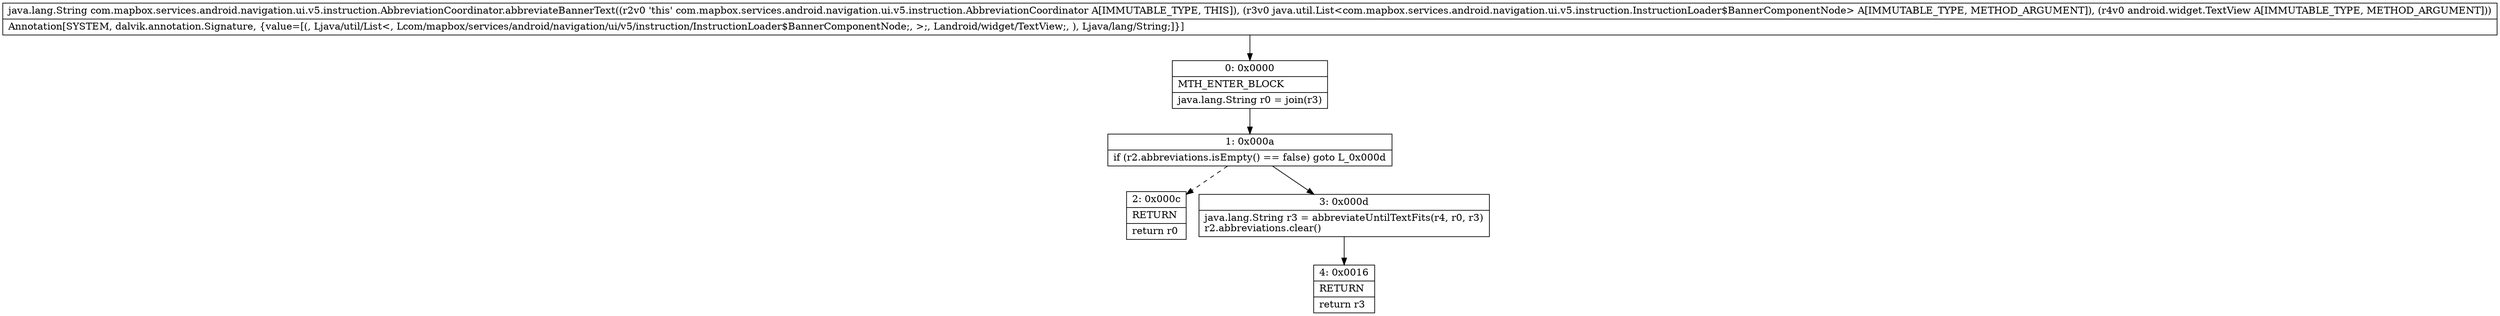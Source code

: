 digraph "CFG forcom.mapbox.services.android.navigation.ui.v5.instruction.AbbreviationCoordinator.abbreviateBannerText(Ljava\/util\/List;Landroid\/widget\/TextView;)Ljava\/lang\/String;" {
Node_0 [shape=record,label="{0\:\ 0x0000|MTH_ENTER_BLOCK\l|java.lang.String r0 = join(r3)\l}"];
Node_1 [shape=record,label="{1\:\ 0x000a|if (r2.abbreviations.isEmpty() == false) goto L_0x000d\l}"];
Node_2 [shape=record,label="{2\:\ 0x000c|RETURN\l|return r0\l}"];
Node_3 [shape=record,label="{3\:\ 0x000d|java.lang.String r3 = abbreviateUntilTextFits(r4, r0, r3)\lr2.abbreviations.clear()\l}"];
Node_4 [shape=record,label="{4\:\ 0x0016|RETURN\l|return r3\l}"];
MethodNode[shape=record,label="{java.lang.String com.mapbox.services.android.navigation.ui.v5.instruction.AbbreviationCoordinator.abbreviateBannerText((r2v0 'this' com.mapbox.services.android.navigation.ui.v5.instruction.AbbreviationCoordinator A[IMMUTABLE_TYPE, THIS]), (r3v0 java.util.List\<com.mapbox.services.android.navigation.ui.v5.instruction.InstructionLoader$BannerComponentNode\> A[IMMUTABLE_TYPE, METHOD_ARGUMENT]), (r4v0 android.widget.TextView A[IMMUTABLE_TYPE, METHOD_ARGUMENT]))  | Annotation[SYSTEM, dalvik.annotation.Signature, \{value=[(, Ljava\/util\/List\<, Lcom\/mapbox\/services\/android\/navigation\/ui\/v5\/instruction\/InstructionLoader$BannerComponentNode;, \>;, Landroid\/widget\/TextView;, ), Ljava\/lang\/String;]\}]\l}"];
MethodNode -> Node_0;
Node_0 -> Node_1;
Node_1 -> Node_2[style=dashed];
Node_1 -> Node_3;
Node_3 -> Node_4;
}

